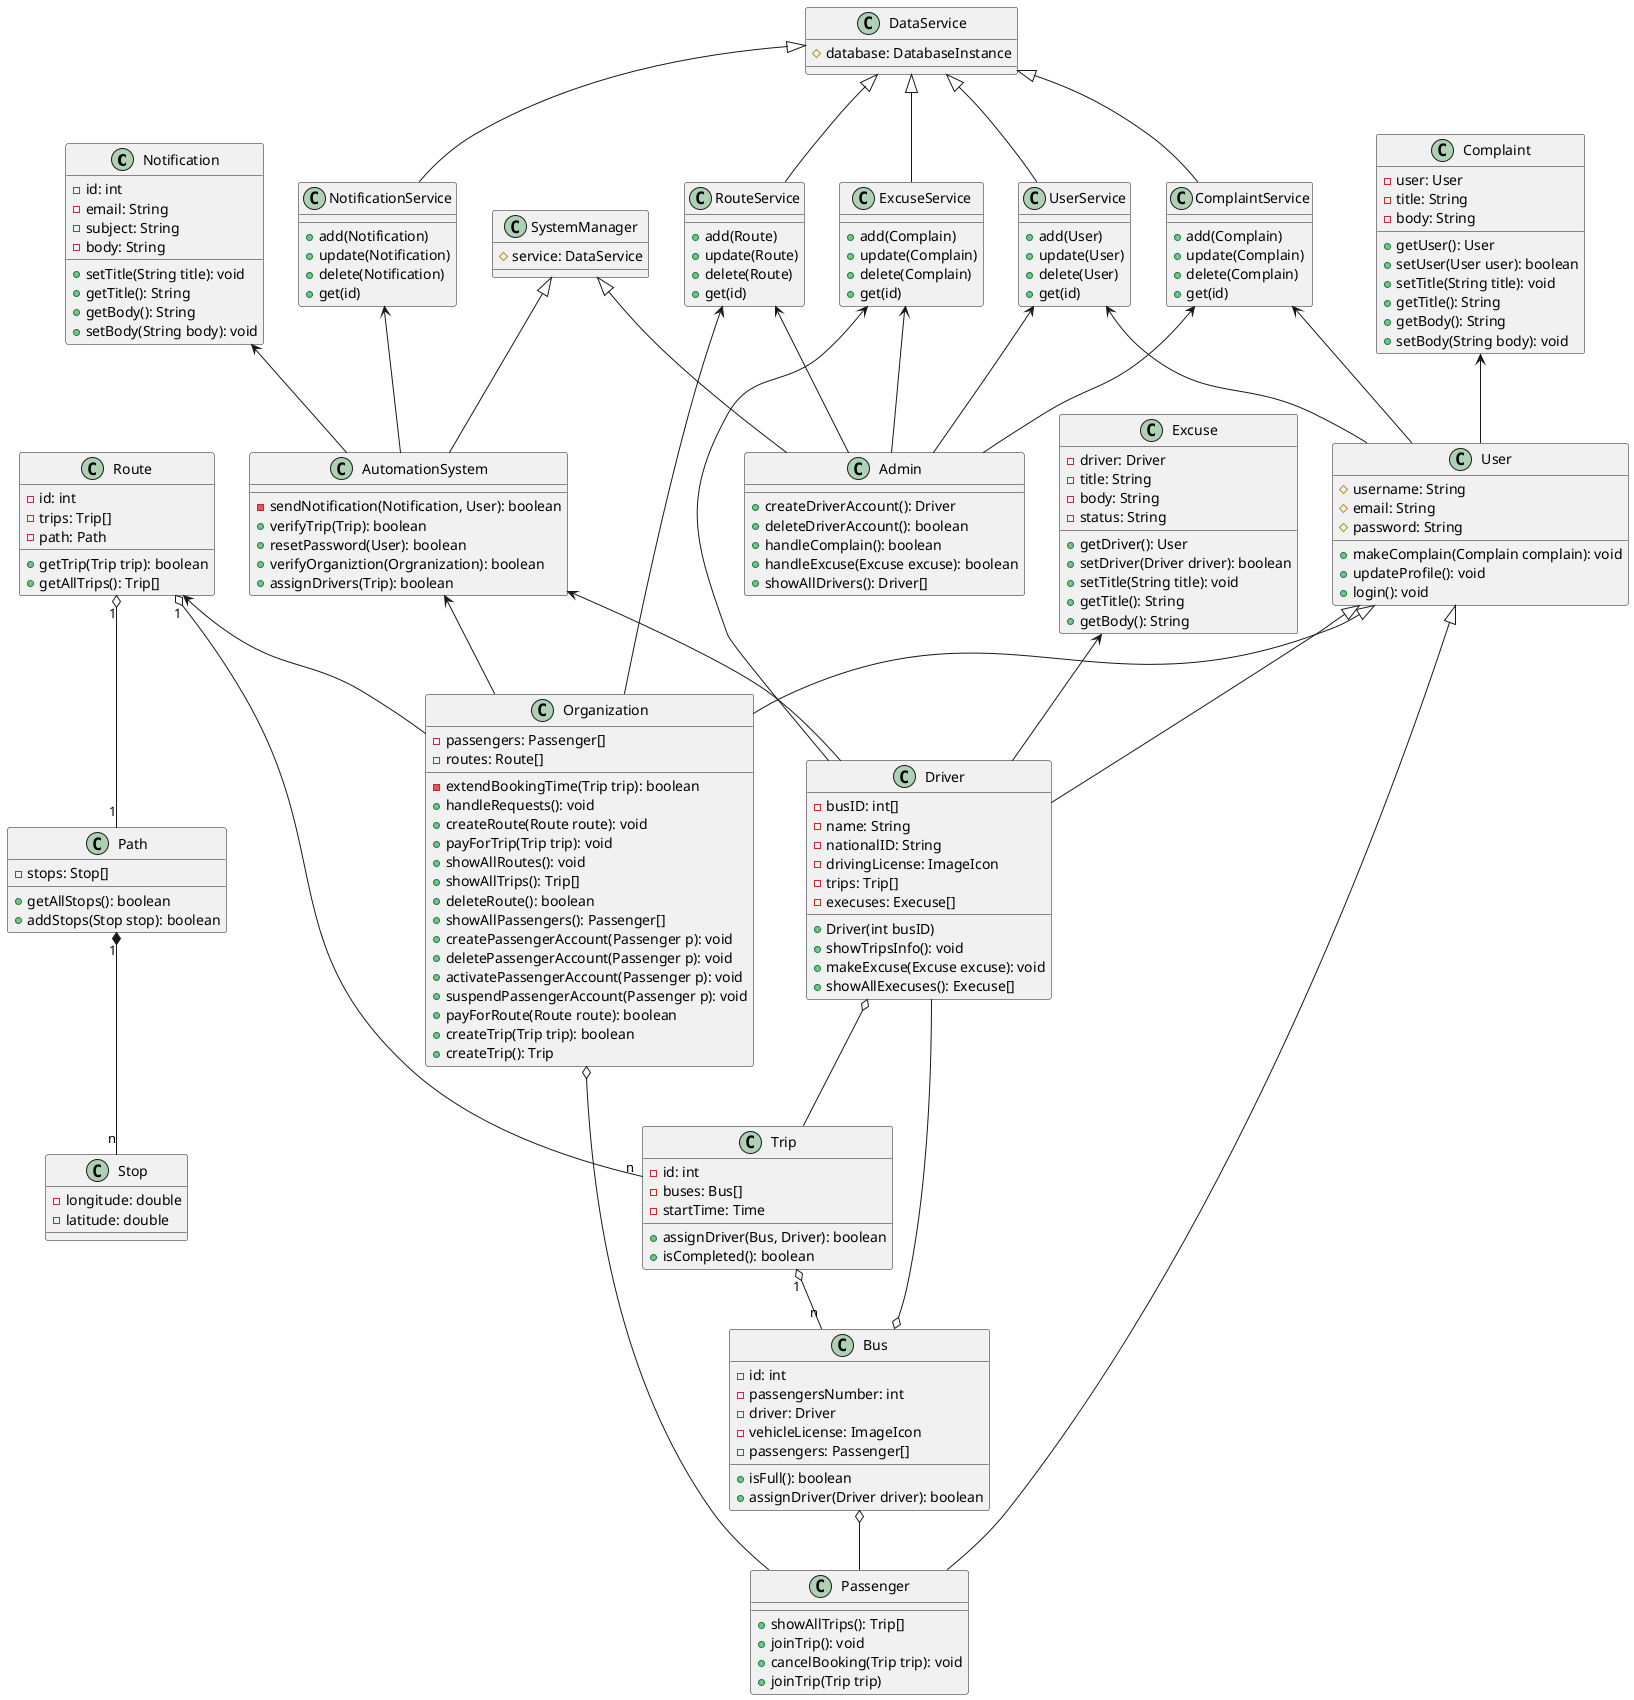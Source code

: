 @startuml class-diagram

class Notification {
    -id: int
    -email: String
    -subject: String
    -body: String
    +setTitle(String title): void
    +getTitle(): String
    +getBody(): String
    +setBody(String body): void
}

class AutomationSystem {
    -sendNotification(Notification, User): boolean
    +verifyTrip(Trip): boolean
    +resetPassword(User): boolean
    +verifyOrganiztion(Orgranization): boolean
    +assignDrivers(Trip): boolean
}

class SystemManager {
    #service: DataService
}
class Driver {
    -busID: int[]
    -name: String
    -nationalID: String
    -drivingLicense: ImageIcon
    -trips: Trip[]
    -execuses: Execuse[]
    +Driver(int busID)
    +showTripsInfo(): void
    +makeExcuse(Excuse excuse): void
    +showAllExecuses(): Execuse[]
}

class Excuse {
    -driver: Driver
    -title: String
    -body: String
    -status: String
    +getDriver(): User
    +setDriver(Driver driver): boolean
    +setTitle(String title): void
    +getTitle(): String
    +getBody(): String
}

class User {
    #username: String
    #email: String
    #password: String
    +makeComplain(Complain complain): void
    +updateProfile(): void
    +login(): void
}

class Bus {
    -id: int
    -passengersNumber: int
    -driver: Driver
    -vehicleLicense: ImageIcon
    -passengers: Passenger[]
    +isFull(): boolean
    +assignDriver(Driver driver): boolean
}

class Organization {
    -passengers: Passenger[]
    -routes: Route[]
    -extendBookingTime(Trip trip): boolean
    +handleRequests(): void
    +createRoute(Route route): void
    +payForTrip(Trip trip): void
    +showAllRoutes(): void
    +showAllTrips(): Trip[]
    +deleteRoute(): boolean
    +showAllPassengers(): Passenger[]
    +createPassengerAccount(Passenger p): void
    +deletePassengerAccount(Passenger p): void
    +activatePassengerAccount(Passenger p): void
    +suspendPassengerAccount(Passenger p): void
    +payForRoute(Route route): boolean
    +createTrip(Trip trip): boolean
    +createTrip(): Trip
}

class Complaint {
    -user: User
    -title: String
    -body: String
    +getUser(): User
    +setUser(User user): boolean
    +setTitle(String title): void
    +getTitle(): String
    +getBody(): String
    +setBody(String body): void
}

class UserService {
    +add(User)
    +update(User)
    +delete(User)
    +get(id)
}

class Passenger {
    +showAllTrips(): Trip[]
    +joinTrip(): void
    +cancelBooking(Trip trip): void
    +joinTrip(Trip trip)
}

class Route {
    -id: int
    -trips: Trip[]
    -path: Path
    +getTrip(Trip trip): boolean
    +getAllTrips(): Trip[]
}

class Trip {
    -id: int
    -buses: Bus[]
    -startTime: Time
    +assignDriver(Bus, Driver): boolean
    +isCompleted(): boolean
}

class Path {
    -stops: Stop[]
    +getAllStops(): boolean
    +addStops(Stop stop): boolean
}

class Stop {
    -longitude: double
    -latitude: double
}

class NotificationService {
    +add(Notification)
    +update(Notification)
    +delete(Notification)
    +get(id)
}

class ExcuseService {
    +add(Complain)
    +update(Complain)
    +delete(Complain)
    +get(id)
}

class DataService {
    #database: DatabaseInstance
}

class RouteService {
    +add(Route)
    +update(Route)
    +delete(Route)
    +get(id)
}

class ComplaintService {
    +add(Complain)
    +update(Complain)
    +delete(Complain)
    +get(id)
}

class Admin {
    +createDriverAccount(): Driver
    +deleteDriverAccount(): boolean
    +handleComplain(): boolean
    +handleExcuse(Excuse excuse): boolean
    +showAllDrivers(): Driver[]
}

Notification <-- AutomationSystem

AutomationSystem <-- Driver
AutomationSystem <-- Organization

SystemManager <|-- Admin
SystemManager <|-- AutomationSystem

Driver o-- Trip

Excuse <-- Driver

User <|-- Driver
User <|-- Organization
User <|-- Passenger

Bus o-- Passenger
Bus o-- Driver

Organization o-- Passenger

Complaint <-- User

UserService <-- Admin
UserService <-- User

Route "1" o-- "1" Path
Route "1" o-- "n" Trip
Route <-- Organization

Trip "1" o-- "n" Bus

Path "1" *-- "n" Stop

NotificationService <-- AutomationSystem

ExcuseService <-- Admin
ExcuseService <-- Driver

DataService <|-- NotificationService
DataService <|-- RouteService
DataService <|-- ExcuseService
DataService <|-- UserService
DataService <|-- ComplaintService

RouteService <-- Admin
RouteService <-- Organization

ComplaintService <-- User
ComplaintService <-- Admin

@enduml
